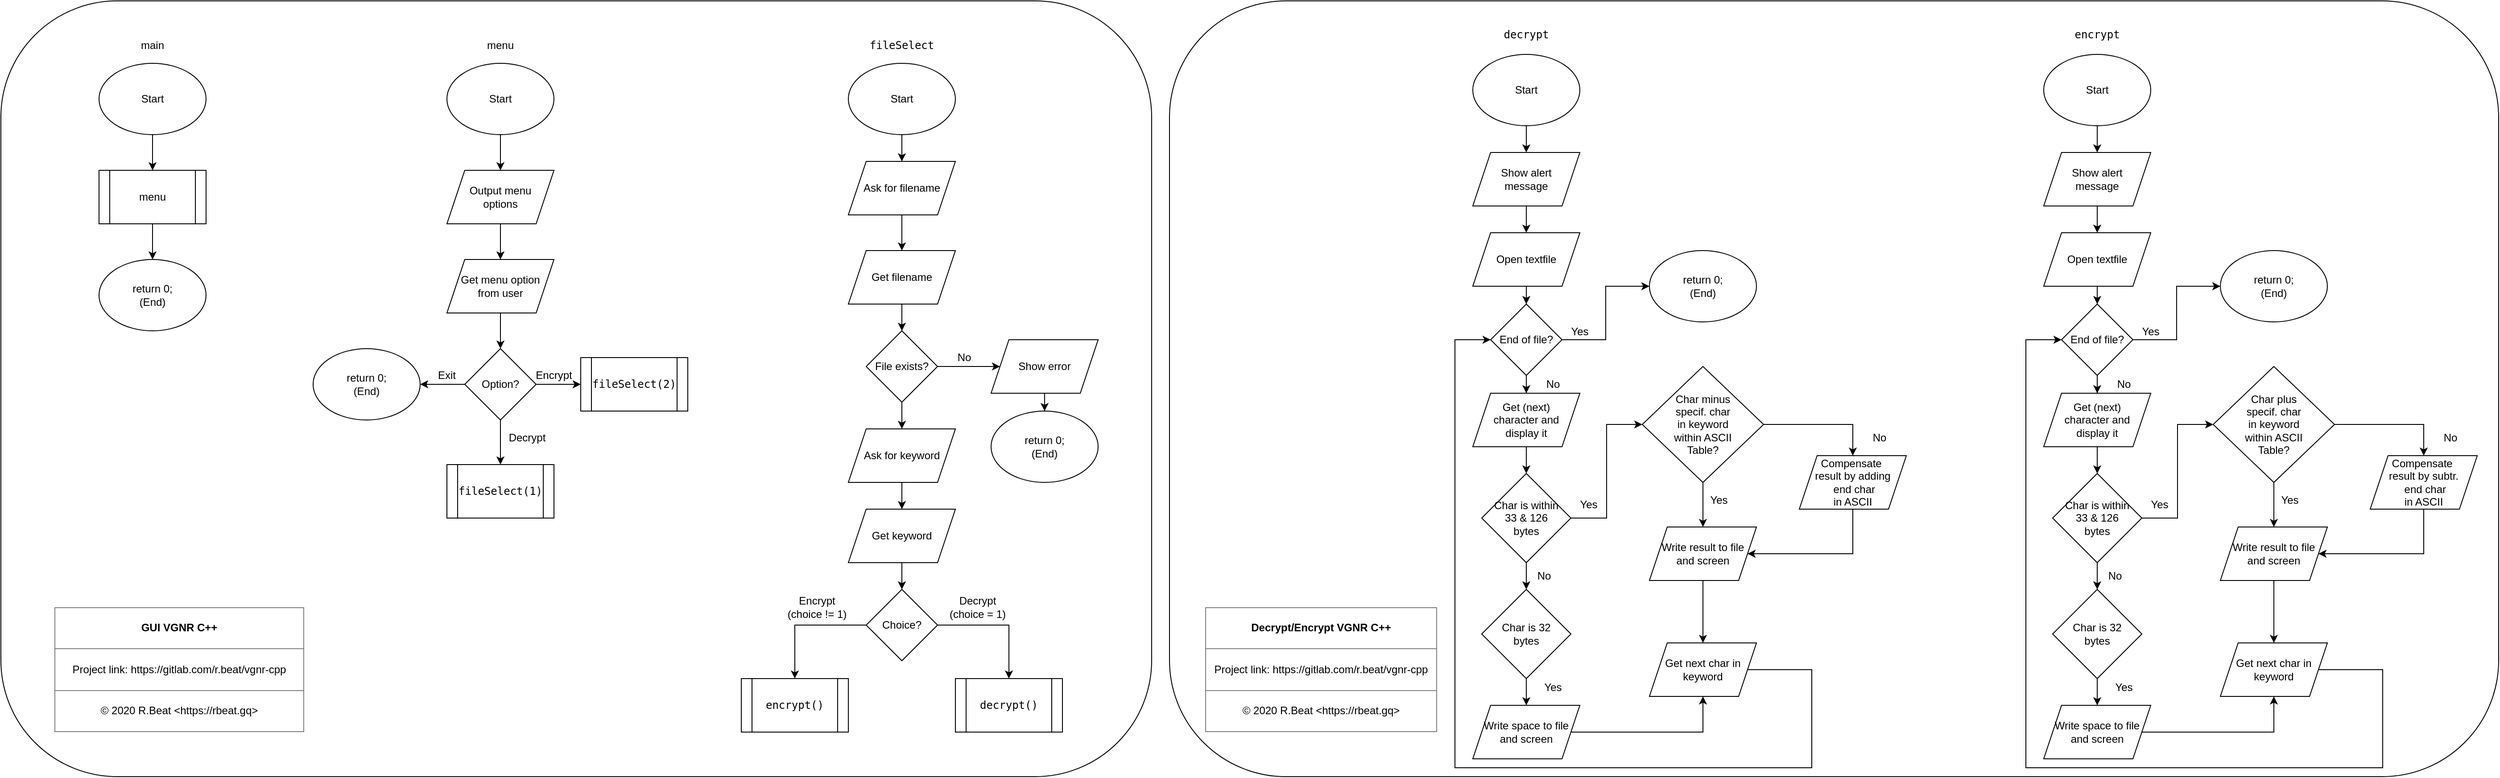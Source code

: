 <mxfile version="13.8.8" type="gitlab">
  <diagram id="C5RBs43oDa-KdzZeNtuy" name="Page-1">
    <mxGraphModel dx="2521" dy="956" grid="1" gridSize="10" guides="1" tooltips="1" connect="1" arrows="1" fold="1" page="1" pageScale="1" pageWidth="827" pageHeight="1169" math="0" shadow="0">
      <root>
        <mxCell id="WIyWlLk6GJQsqaUBKTNV-0" />
        <mxCell id="WIyWlLk6GJQsqaUBKTNV-1" parent="WIyWlLk6GJQsqaUBKTNV-0" />
        <mxCell id="h3iLRauTDkZyDgVHB7fp-0" value="" style="rounded=1;whiteSpace=wrap;html=1;" vertex="1" parent="WIyWlLk6GJQsqaUBKTNV-1">
          <mxGeometry x="-220" y="20" width="1290" height="870" as="geometry" />
        </mxCell>
        <mxCell id="h3iLRauTDkZyDgVHB7fp-4" value="" style="edgeStyle=orthogonalEdgeStyle;rounded=0;orthogonalLoop=1;jettySize=auto;html=1;" edge="1" parent="WIyWlLk6GJQsqaUBKTNV-1" source="h3iLRauTDkZyDgVHB7fp-1" target="h3iLRauTDkZyDgVHB7fp-2">
          <mxGeometry relative="1" as="geometry" />
        </mxCell>
        <mxCell id="h3iLRauTDkZyDgVHB7fp-1" value="Start" style="ellipse;whiteSpace=wrap;html=1;" vertex="1" parent="WIyWlLk6GJQsqaUBKTNV-1">
          <mxGeometry x="-110" y="90" width="120" height="80" as="geometry" />
        </mxCell>
        <mxCell id="h3iLRauTDkZyDgVHB7fp-5" value="" style="edgeStyle=orthogonalEdgeStyle;rounded=0;orthogonalLoop=1;jettySize=auto;html=1;" edge="1" parent="WIyWlLk6GJQsqaUBKTNV-1" source="h3iLRauTDkZyDgVHB7fp-2" target="h3iLRauTDkZyDgVHB7fp-3">
          <mxGeometry relative="1" as="geometry" />
        </mxCell>
        <mxCell id="h3iLRauTDkZyDgVHB7fp-2" value="menu" style="shape=process;whiteSpace=wrap;html=1;backgroundOutline=1;" vertex="1" parent="WIyWlLk6GJQsqaUBKTNV-1">
          <mxGeometry x="-110" y="210" width="120" height="60" as="geometry" />
        </mxCell>
        <mxCell id="h3iLRauTDkZyDgVHB7fp-3" value="return 0;&lt;br&gt;(End)" style="ellipse;whiteSpace=wrap;html=1;" vertex="1" parent="WIyWlLk6GJQsqaUBKTNV-1">
          <mxGeometry x="-110" y="310" width="120" height="80" as="geometry" />
        </mxCell>
        <mxCell id="h3iLRauTDkZyDgVHB7fp-6" value="main" style="text;html=1;strokeColor=none;fillColor=none;align=center;verticalAlign=middle;whiteSpace=wrap;rounded=0;" vertex="1" parent="WIyWlLk6GJQsqaUBKTNV-1">
          <mxGeometry x="-70" y="60" width="40" height="20" as="geometry" />
        </mxCell>
        <mxCell id="h3iLRauTDkZyDgVHB7fp-7" value="menu" style="text;html=1;strokeColor=none;fillColor=none;align=center;verticalAlign=middle;whiteSpace=wrap;rounded=0;" vertex="1" parent="WIyWlLk6GJQsqaUBKTNV-1">
          <mxGeometry x="320" y="60" width="40" height="20" as="geometry" />
        </mxCell>
        <mxCell id="h3iLRauTDkZyDgVHB7fp-10" value="" style="edgeStyle=orthogonalEdgeStyle;rounded=0;orthogonalLoop=1;jettySize=auto;html=1;" edge="1" parent="WIyWlLk6GJQsqaUBKTNV-1" source="h3iLRauTDkZyDgVHB7fp-8" target="h3iLRauTDkZyDgVHB7fp-9">
          <mxGeometry relative="1" as="geometry" />
        </mxCell>
        <mxCell id="h3iLRauTDkZyDgVHB7fp-8" value="Start" style="ellipse;whiteSpace=wrap;html=1;" vertex="1" parent="WIyWlLk6GJQsqaUBKTNV-1">
          <mxGeometry x="280" y="90" width="120" height="80" as="geometry" />
        </mxCell>
        <mxCell id="h3iLRauTDkZyDgVHB7fp-12" value="" style="edgeStyle=orthogonalEdgeStyle;rounded=0;orthogonalLoop=1;jettySize=auto;html=1;" edge="1" parent="WIyWlLk6GJQsqaUBKTNV-1" source="h3iLRauTDkZyDgVHB7fp-9" target="h3iLRauTDkZyDgVHB7fp-11">
          <mxGeometry relative="1" as="geometry" />
        </mxCell>
        <mxCell id="h3iLRauTDkZyDgVHB7fp-9" value="Output menu&lt;br&gt;options" style="shape=parallelogram;perimeter=parallelogramPerimeter;whiteSpace=wrap;html=1;fixedSize=1;" vertex="1" parent="WIyWlLk6GJQsqaUBKTNV-1">
          <mxGeometry x="280" y="210" width="120" height="60" as="geometry" />
        </mxCell>
        <mxCell id="h3iLRauTDkZyDgVHB7fp-14" value="" style="edgeStyle=orthogonalEdgeStyle;rounded=0;orthogonalLoop=1;jettySize=auto;html=1;" edge="1" parent="WIyWlLk6GJQsqaUBKTNV-1" source="h3iLRauTDkZyDgVHB7fp-11" target="h3iLRauTDkZyDgVHB7fp-13">
          <mxGeometry relative="1" as="geometry" />
        </mxCell>
        <mxCell id="h3iLRauTDkZyDgVHB7fp-11" value="Get menu option&lt;br&gt;from user" style="shape=parallelogram;perimeter=parallelogramPerimeter;whiteSpace=wrap;html=1;fixedSize=1;" vertex="1" parent="WIyWlLk6GJQsqaUBKTNV-1">
          <mxGeometry x="280" y="310" width="120" height="60" as="geometry" />
        </mxCell>
        <mxCell id="h3iLRauTDkZyDgVHB7fp-16" value="" style="edgeStyle=orthogonalEdgeStyle;rounded=0;orthogonalLoop=1;jettySize=auto;html=1;" edge="1" parent="WIyWlLk6GJQsqaUBKTNV-1" source="h3iLRauTDkZyDgVHB7fp-13" target="h3iLRauTDkZyDgVHB7fp-15">
          <mxGeometry relative="1" as="geometry" />
        </mxCell>
        <mxCell id="h3iLRauTDkZyDgVHB7fp-19" value="" style="edgeStyle=orthogonalEdgeStyle;rounded=0;orthogonalLoop=1;jettySize=auto;html=1;" edge="1" parent="WIyWlLk6GJQsqaUBKTNV-1" source="h3iLRauTDkZyDgVHB7fp-13" target="h3iLRauTDkZyDgVHB7fp-18">
          <mxGeometry relative="1" as="geometry" />
        </mxCell>
        <mxCell id="h3iLRauTDkZyDgVHB7fp-23" value="" style="edgeStyle=orthogonalEdgeStyle;rounded=0;orthogonalLoop=1;jettySize=auto;html=1;" edge="1" parent="WIyWlLk6GJQsqaUBKTNV-1" source="h3iLRauTDkZyDgVHB7fp-13" target="h3iLRauTDkZyDgVHB7fp-22">
          <mxGeometry relative="1" as="geometry" />
        </mxCell>
        <mxCell id="h3iLRauTDkZyDgVHB7fp-13" value="Option?" style="rhombus;whiteSpace=wrap;html=1;" vertex="1" parent="WIyWlLk6GJQsqaUBKTNV-1">
          <mxGeometry x="300" y="410" width="80" height="80" as="geometry" />
        </mxCell>
        <mxCell id="h3iLRauTDkZyDgVHB7fp-15" value="return 0;&lt;br&gt;(End)" style="ellipse;whiteSpace=wrap;html=1;" vertex="1" parent="WIyWlLk6GJQsqaUBKTNV-1">
          <mxGeometry x="130" y="410" width="120" height="80" as="geometry" />
        </mxCell>
        <mxCell id="h3iLRauTDkZyDgVHB7fp-17" value="Exit" style="text;html=1;strokeColor=none;fillColor=none;align=center;verticalAlign=middle;whiteSpace=wrap;rounded=0;" vertex="1" parent="WIyWlLk6GJQsqaUBKTNV-1">
          <mxGeometry x="260" y="430" width="40" height="20" as="geometry" />
        </mxCell>
        <mxCell id="h3iLRauTDkZyDgVHB7fp-18" value="&lt;code&gt;fileSelect(1)&lt;/code&gt;" style="shape=process;whiteSpace=wrap;html=1;backgroundOutline=1;" vertex="1" parent="WIyWlLk6GJQsqaUBKTNV-1">
          <mxGeometry x="280" y="540" width="120" height="60" as="geometry" />
        </mxCell>
        <mxCell id="h3iLRauTDkZyDgVHB7fp-21" value="Decrypt" style="text;html=1;strokeColor=none;fillColor=none;align=center;verticalAlign=middle;whiteSpace=wrap;rounded=0;" vertex="1" parent="WIyWlLk6GJQsqaUBKTNV-1">
          <mxGeometry x="350" y="500" width="40" height="20" as="geometry" />
        </mxCell>
        <mxCell id="h3iLRauTDkZyDgVHB7fp-22" value="&lt;code&gt;fileSelect(2)&lt;/code&gt;" style="shape=process;whiteSpace=wrap;html=1;backgroundOutline=1;" vertex="1" parent="WIyWlLk6GJQsqaUBKTNV-1">
          <mxGeometry x="430" y="420" width="120" height="60" as="geometry" />
        </mxCell>
        <mxCell id="h3iLRauTDkZyDgVHB7fp-24" value="Encrypt" style="text;html=1;strokeColor=none;fillColor=none;align=center;verticalAlign=middle;whiteSpace=wrap;rounded=0;" vertex="1" parent="WIyWlLk6GJQsqaUBKTNV-1">
          <mxGeometry x="380" y="430" width="40" height="20" as="geometry" />
        </mxCell>
        <mxCell id="h3iLRauTDkZyDgVHB7fp-28" value="" style="edgeStyle=orthogonalEdgeStyle;rounded=0;orthogonalLoop=1;jettySize=auto;html=1;" edge="1" parent="WIyWlLk6GJQsqaUBKTNV-1" source="h3iLRauTDkZyDgVHB7fp-25" target="h3iLRauTDkZyDgVHB7fp-27">
          <mxGeometry relative="1" as="geometry" />
        </mxCell>
        <mxCell id="h3iLRauTDkZyDgVHB7fp-25" value="Start" style="ellipse;whiteSpace=wrap;html=1;" vertex="1" parent="WIyWlLk6GJQsqaUBKTNV-1">
          <mxGeometry x="730" y="90" width="120" height="80" as="geometry" />
        </mxCell>
        <mxCell id="h3iLRauTDkZyDgVHB7fp-26" value="&lt;code&gt;fileSelect&lt;/code&gt;" style="text;html=1;strokeColor=none;fillColor=none;align=center;verticalAlign=middle;whiteSpace=wrap;rounded=0;" vertex="1" parent="WIyWlLk6GJQsqaUBKTNV-1">
          <mxGeometry x="770" y="60" width="40" height="20" as="geometry" />
        </mxCell>
        <mxCell id="h3iLRauTDkZyDgVHB7fp-30" value="" style="edgeStyle=orthogonalEdgeStyle;rounded=0;orthogonalLoop=1;jettySize=auto;html=1;" edge="1" parent="WIyWlLk6GJQsqaUBKTNV-1" source="h3iLRauTDkZyDgVHB7fp-27" target="h3iLRauTDkZyDgVHB7fp-29">
          <mxGeometry relative="1" as="geometry" />
        </mxCell>
        <mxCell id="h3iLRauTDkZyDgVHB7fp-27" value="Ask for filename" style="shape=parallelogram;perimeter=parallelogramPerimeter;whiteSpace=wrap;html=1;fixedSize=1;" vertex="1" parent="WIyWlLk6GJQsqaUBKTNV-1">
          <mxGeometry x="730" y="200" width="120" height="60" as="geometry" />
        </mxCell>
        <mxCell id="h3iLRauTDkZyDgVHB7fp-32" value="" style="edgeStyle=orthogonalEdgeStyle;rounded=0;orthogonalLoop=1;jettySize=auto;html=1;" edge="1" parent="WIyWlLk6GJQsqaUBKTNV-1" source="h3iLRauTDkZyDgVHB7fp-29" target="h3iLRauTDkZyDgVHB7fp-31">
          <mxGeometry relative="1" as="geometry" />
        </mxCell>
        <mxCell id="h3iLRauTDkZyDgVHB7fp-29" value="Get filename" style="shape=parallelogram;perimeter=parallelogramPerimeter;whiteSpace=wrap;html=1;fixedSize=1;" vertex="1" parent="WIyWlLk6GJQsqaUBKTNV-1">
          <mxGeometry x="730" y="300" width="120" height="60" as="geometry" />
        </mxCell>
        <mxCell id="h3iLRauTDkZyDgVHB7fp-34" value="" style="edgeStyle=orthogonalEdgeStyle;rounded=0;orthogonalLoop=1;jettySize=auto;html=1;" edge="1" parent="WIyWlLk6GJQsqaUBKTNV-1" source="h3iLRauTDkZyDgVHB7fp-31" target="h3iLRauTDkZyDgVHB7fp-33">
          <mxGeometry relative="1" as="geometry" />
        </mxCell>
        <mxCell id="h3iLRauTDkZyDgVHB7fp-39" value="" style="edgeStyle=orthogonalEdgeStyle;rounded=0;orthogonalLoop=1;jettySize=auto;html=1;" edge="1" parent="WIyWlLk6GJQsqaUBKTNV-1" source="h3iLRauTDkZyDgVHB7fp-31" target="h3iLRauTDkZyDgVHB7fp-38">
          <mxGeometry relative="1" as="geometry" />
        </mxCell>
        <mxCell id="h3iLRauTDkZyDgVHB7fp-31" value="File exists?" style="rhombus;whiteSpace=wrap;html=1;" vertex="1" parent="WIyWlLk6GJQsqaUBKTNV-1">
          <mxGeometry x="750" y="390" width="80" height="80" as="geometry" />
        </mxCell>
        <mxCell id="h3iLRauTDkZyDgVHB7fp-36" value="" style="edgeStyle=orthogonalEdgeStyle;rounded=0;orthogonalLoop=1;jettySize=auto;html=1;" edge="1" parent="WIyWlLk6GJQsqaUBKTNV-1" source="h3iLRauTDkZyDgVHB7fp-33" target="h3iLRauTDkZyDgVHB7fp-35">
          <mxGeometry relative="1" as="geometry" />
        </mxCell>
        <mxCell id="h3iLRauTDkZyDgVHB7fp-33" value="Show error" style="shape=parallelogram;perimeter=parallelogramPerimeter;whiteSpace=wrap;html=1;fixedSize=1;" vertex="1" parent="WIyWlLk6GJQsqaUBKTNV-1">
          <mxGeometry x="890" y="400" width="120" height="60" as="geometry" />
        </mxCell>
        <mxCell id="h3iLRauTDkZyDgVHB7fp-35" value="return 0;&lt;br&gt;(End)" style="ellipse;whiteSpace=wrap;html=1;" vertex="1" parent="WIyWlLk6GJQsqaUBKTNV-1">
          <mxGeometry x="890" y="480" width="120" height="80" as="geometry" />
        </mxCell>
        <mxCell id="h3iLRauTDkZyDgVHB7fp-37" value="No" style="text;html=1;strokeColor=none;fillColor=none;align=center;verticalAlign=middle;whiteSpace=wrap;rounded=0;" vertex="1" parent="WIyWlLk6GJQsqaUBKTNV-1">
          <mxGeometry x="840" y="410" width="40" height="20" as="geometry" />
        </mxCell>
        <mxCell id="h3iLRauTDkZyDgVHB7fp-41" value="" style="edgeStyle=orthogonalEdgeStyle;rounded=0;orthogonalLoop=1;jettySize=auto;html=1;" edge="1" parent="WIyWlLk6GJQsqaUBKTNV-1" source="h3iLRauTDkZyDgVHB7fp-38" target="h3iLRauTDkZyDgVHB7fp-40">
          <mxGeometry relative="1" as="geometry" />
        </mxCell>
        <mxCell id="h3iLRauTDkZyDgVHB7fp-38" value="Ask for keyword" style="shape=parallelogram;perimeter=parallelogramPerimeter;whiteSpace=wrap;html=1;fixedSize=1;" vertex="1" parent="WIyWlLk6GJQsqaUBKTNV-1">
          <mxGeometry x="730" y="500" width="120" height="60" as="geometry" />
        </mxCell>
        <mxCell id="h3iLRauTDkZyDgVHB7fp-43" value="" style="edgeStyle=orthogonalEdgeStyle;rounded=0;orthogonalLoop=1;jettySize=auto;html=1;" edge="1" parent="WIyWlLk6GJQsqaUBKTNV-1" source="h3iLRauTDkZyDgVHB7fp-40" target="h3iLRauTDkZyDgVHB7fp-42">
          <mxGeometry relative="1" as="geometry" />
        </mxCell>
        <mxCell id="h3iLRauTDkZyDgVHB7fp-40" value="Get keyword" style="shape=parallelogram;perimeter=parallelogramPerimeter;whiteSpace=wrap;html=1;fixedSize=1;" vertex="1" parent="WIyWlLk6GJQsqaUBKTNV-1">
          <mxGeometry x="730" y="590" width="120" height="60" as="geometry" />
        </mxCell>
        <mxCell id="h3iLRauTDkZyDgVHB7fp-49" style="edgeStyle=orthogonalEdgeStyle;rounded=0;orthogonalLoop=1;jettySize=auto;html=1;exitX=1;exitY=0.5;exitDx=0;exitDy=0;entryX=0.5;entryY=0;entryDx=0;entryDy=0;" edge="1" parent="WIyWlLk6GJQsqaUBKTNV-1" source="h3iLRauTDkZyDgVHB7fp-42" target="h3iLRauTDkZyDgVHB7fp-45">
          <mxGeometry relative="1" as="geometry" />
        </mxCell>
        <mxCell id="h3iLRauTDkZyDgVHB7fp-50" style="edgeStyle=orthogonalEdgeStyle;rounded=0;orthogonalLoop=1;jettySize=auto;html=1;exitX=0;exitY=0.5;exitDx=0;exitDy=0;" edge="1" parent="WIyWlLk6GJQsqaUBKTNV-1" source="h3iLRauTDkZyDgVHB7fp-42" target="h3iLRauTDkZyDgVHB7fp-46">
          <mxGeometry relative="1" as="geometry" />
        </mxCell>
        <mxCell id="h3iLRauTDkZyDgVHB7fp-42" value="Choice?" style="rhombus;whiteSpace=wrap;html=1;" vertex="1" parent="WIyWlLk6GJQsqaUBKTNV-1">
          <mxGeometry x="750" y="680" width="80" height="80" as="geometry" />
        </mxCell>
        <mxCell id="h3iLRauTDkZyDgVHB7fp-44" value="Encrypt (choice != 1)" style="text;html=1;strokeColor=none;fillColor=none;align=center;verticalAlign=middle;whiteSpace=wrap;rounded=0;" vertex="1" parent="WIyWlLk6GJQsqaUBKTNV-1">
          <mxGeometry x="660" y="690" width="70" height="20" as="geometry" />
        </mxCell>
        <mxCell id="h3iLRauTDkZyDgVHB7fp-45" value="&lt;code&gt;decrypt()&lt;/code&gt;" style="shape=process;whiteSpace=wrap;html=1;backgroundOutline=1;" vertex="1" parent="WIyWlLk6GJQsqaUBKTNV-1">
          <mxGeometry x="850" y="780" width="120" height="60" as="geometry" />
        </mxCell>
        <mxCell id="h3iLRauTDkZyDgVHB7fp-46" value="&lt;code&gt;encrypt()&lt;/code&gt;" style="shape=process;whiteSpace=wrap;html=1;backgroundOutline=1;" vertex="1" parent="WIyWlLk6GJQsqaUBKTNV-1">
          <mxGeometry x="610" y="780" width="120" height="60" as="geometry" />
        </mxCell>
        <mxCell id="h3iLRauTDkZyDgVHB7fp-51" value="Decrypt (choice = 1)" style="text;html=1;strokeColor=none;fillColor=none;align=center;verticalAlign=middle;whiteSpace=wrap;rounded=0;" vertex="1" parent="WIyWlLk6GJQsqaUBKTNV-1">
          <mxGeometry x="840" y="690" width="70" height="20" as="geometry" />
        </mxCell>
        <mxCell id="h3iLRauTDkZyDgVHB7fp-53" value="" style="rounded=1;whiteSpace=wrap;html=1;" vertex="1" parent="WIyWlLk6GJQsqaUBKTNV-1">
          <mxGeometry x="1090" y="20" width="1490" height="870" as="geometry" />
        </mxCell>
        <mxCell id="h3iLRauTDkZyDgVHB7fp-54" value="&lt;table border=&quot;1&quot; width=&quot;100%&quot; cellpadding=&quot;4&quot; style=&quot;width: 100% ; height: 100% ; border-collapse: collapse&quot;&gt;&lt;tbody&gt;&lt;tr&gt;&lt;th align=&quot;center&quot;&gt;&lt;b&gt;GUI VGNR C++&lt;/b&gt;&lt;/th&gt;&lt;/tr&gt;&lt;tr&gt;&lt;td align=&quot;center&quot;&gt;Project link:&amp;nbsp;https://gitlab.com/r.beat/vgnr-cpp&lt;/td&gt;&lt;/tr&gt;&lt;tr&gt;&lt;td align=&quot;center&quot;&gt;© 2020 R.Beat &amp;lt;https://rbeat.gq&amp;gt;&lt;/td&gt;&lt;/tr&gt;&lt;/tbody&gt;&lt;/table&gt;" style="text;html=1;strokeColor=none;fillColor=none;overflow=fill;" vertex="1" parent="WIyWlLk6GJQsqaUBKTNV-1">
          <mxGeometry x="-160" y="700" width="280" height="140" as="geometry" />
        </mxCell>
        <mxCell id="h3iLRauTDkZyDgVHB7fp-55" value="&lt;table border=&quot;1&quot; width=&quot;100%&quot; cellpadding=&quot;4&quot; style=&quot;width: 100% ; height: 100% ; border-collapse: collapse&quot;&gt;&lt;tbody&gt;&lt;tr&gt;&lt;th align=&quot;center&quot;&gt;&lt;b&gt;Decrypt/Encrypt VGNR C++&lt;/b&gt;&lt;/th&gt;&lt;/tr&gt;&lt;tr&gt;&lt;td align=&quot;center&quot;&gt;Project link:&amp;nbsp;https://gitlab.com/r.beat/vgnr-cpp&lt;/td&gt;&lt;/tr&gt;&lt;tr&gt;&lt;td align=&quot;center&quot;&gt;© 2020 R.Beat &amp;lt;https://rbeat.gq&amp;gt;&lt;/td&gt;&lt;/tr&gt;&lt;/tbody&gt;&lt;/table&gt;" style="text;html=1;strokeColor=none;fillColor=none;overflow=fill;" vertex="1" parent="WIyWlLk6GJQsqaUBKTNV-1">
          <mxGeometry x="1130" y="700" width="260" height="140" as="geometry" />
        </mxCell>
        <mxCell id="h3iLRauTDkZyDgVHB7fp-59" value="" style="edgeStyle=orthogonalEdgeStyle;rounded=0;orthogonalLoop=1;jettySize=auto;html=1;" edge="1" parent="WIyWlLk6GJQsqaUBKTNV-1" source="h3iLRauTDkZyDgVHB7fp-56" target="h3iLRauTDkZyDgVHB7fp-58">
          <mxGeometry relative="1" as="geometry" />
        </mxCell>
        <mxCell id="h3iLRauTDkZyDgVHB7fp-56" value="Start" style="ellipse;whiteSpace=wrap;html=1;" vertex="1" parent="WIyWlLk6GJQsqaUBKTNV-1">
          <mxGeometry x="1430" y="80" width="120" height="80" as="geometry" />
        </mxCell>
        <mxCell id="h3iLRauTDkZyDgVHB7fp-57" value="&lt;code&gt;decrypt&lt;/code&gt;" style="text;html=1;strokeColor=none;fillColor=none;align=center;verticalAlign=middle;whiteSpace=wrap;rounded=0;" vertex="1" parent="WIyWlLk6GJQsqaUBKTNV-1">
          <mxGeometry x="1470" y="48" width="40" height="20" as="geometry" />
        </mxCell>
        <mxCell id="h3iLRauTDkZyDgVHB7fp-61" value="" style="edgeStyle=orthogonalEdgeStyle;rounded=0;orthogonalLoop=1;jettySize=auto;html=1;" edge="1" parent="WIyWlLk6GJQsqaUBKTNV-1" source="h3iLRauTDkZyDgVHB7fp-58" target="h3iLRauTDkZyDgVHB7fp-60">
          <mxGeometry relative="1" as="geometry" />
        </mxCell>
        <mxCell id="h3iLRauTDkZyDgVHB7fp-58" value="Show alert &lt;br&gt;message" style="shape=parallelogram;perimeter=parallelogramPerimeter;whiteSpace=wrap;html=1;fixedSize=1;" vertex="1" parent="WIyWlLk6GJQsqaUBKTNV-1">
          <mxGeometry x="1430" y="190" width="120" height="60" as="geometry" />
        </mxCell>
        <mxCell id="h3iLRauTDkZyDgVHB7fp-91" style="edgeStyle=orthogonalEdgeStyle;rounded=0;orthogonalLoop=1;jettySize=auto;html=1;exitX=0.5;exitY=1;exitDx=0;exitDy=0;" edge="1" parent="WIyWlLk6GJQsqaUBKTNV-1" source="h3iLRauTDkZyDgVHB7fp-60" target="h3iLRauTDkZyDgVHB7fp-90">
          <mxGeometry relative="1" as="geometry" />
        </mxCell>
        <mxCell id="h3iLRauTDkZyDgVHB7fp-60" value="Open textfile" style="shape=parallelogram;perimeter=parallelogramPerimeter;whiteSpace=wrap;html=1;fixedSize=1;" vertex="1" parent="WIyWlLk6GJQsqaUBKTNV-1">
          <mxGeometry x="1430" y="280" width="120" height="60" as="geometry" />
        </mxCell>
        <mxCell id="h3iLRauTDkZyDgVHB7fp-66" value="" style="edgeStyle=orthogonalEdgeStyle;rounded=0;orthogonalLoop=1;jettySize=auto;html=1;" edge="1" parent="WIyWlLk6GJQsqaUBKTNV-1" source="h3iLRauTDkZyDgVHB7fp-62" target="h3iLRauTDkZyDgVHB7fp-65">
          <mxGeometry relative="1" as="geometry" />
        </mxCell>
        <mxCell id="h3iLRauTDkZyDgVHB7fp-62" value="Get (next)&lt;br&gt;character and&lt;br&gt;display it" style="shape=parallelogram;perimeter=parallelogramPerimeter;whiteSpace=wrap;html=1;fixedSize=1;" vertex="1" parent="WIyWlLk6GJQsqaUBKTNV-1">
          <mxGeometry x="1430" y="460" width="120" height="60" as="geometry" />
        </mxCell>
        <mxCell id="h3iLRauTDkZyDgVHB7fp-68" value="" style="edgeStyle=orthogonalEdgeStyle;rounded=0;orthogonalLoop=1;jettySize=auto;html=1;" edge="1" parent="WIyWlLk6GJQsqaUBKTNV-1" source="h3iLRauTDkZyDgVHB7fp-65" target="h3iLRauTDkZyDgVHB7fp-67">
          <mxGeometry relative="1" as="geometry" />
        </mxCell>
        <mxCell id="h3iLRauTDkZyDgVHB7fp-71" style="edgeStyle=orthogonalEdgeStyle;rounded=0;orthogonalLoop=1;jettySize=auto;html=1;exitX=1;exitY=0.5;exitDx=0;exitDy=0;entryX=0;entryY=0.5;entryDx=0;entryDy=0;" edge="1" parent="WIyWlLk6GJQsqaUBKTNV-1" source="h3iLRauTDkZyDgVHB7fp-65" target="h3iLRauTDkZyDgVHB7fp-70">
          <mxGeometry relative="1" as="geometry" />
        </mxCell>
        <mxCell id="h3iLRauTDkZyDgVHB7fp-65" value="Char is within&lt;br&gt;33 &amp;amp; 126&lt;br&gt;bytes" style="rhombus;whiteSpace=wrap;html=1;" vertex="1" parent="WIyWlLk6GJQsqaUBKTNV-1">
          <mxGeometry x="1440" y="550" width="100" height="100" as="geometry" />
        </mxCell>
        <mxCell id="h3iLRauTDkZyDgVHB7fp-83" value="" style="edgeStyle=orthogonalEdgeStyle;rounded=0;orthogonalLoop=1;jettySize=auto;html=1;" edge="1" parent="WIyWlLk6GJQsqaUBKTNV-1" source="h3iLRauTDkZyDgVHB7fp-67" target="h3iLRauTDkZyDgVHB7fp-82">
          <mxGeometry relative="1" as="geometry" />
        </mxCell>
        <mxCell id="h3iLRauTDkZyDgVHB7fp-67" value="Char is 32&lt;br&gt;bytes" style="rhombus;whiteSpace=wrap;html=1;" vertex="1" parent="WIyWlLk6GJQsqaUBKTNV-1">
          <mxGeometry x="1440" y="680" width="100" height="100" as="geometry" />
        </mxCell>
        <mxCell id="h3iLRauTDkZyDgVHB7fp-69" value="No" style="text;html=1;strokeColor=none;fillColor=none;align=center;verticalAlign=middle;whiteSpace=wrap;rounded=0;" vertex="1" parent="WIyWlLk6GJQsqaUBKTNV-1">
          <mxGeometry x="1490" y="655" width="40" height="20" as="geometry" />
        </mxCell>
        <mxCell id="h3iLRauTDkZyDgVHB7fp-73" value="" style="edgeStyle=orthogonalEdgeStyle;rounded=0;orthogonalLoop=1;jettySize=auto;html=1;" edge="1" parent="WIyWlLk6GJQsqaUBKTNV-1" source="h3iLRauTDkZyDgVHB7fp-70" target="h3iLRauTDkZyDgVHB7fp-72">
          <mxGeometry relative="1" as="geometry" />
        </mxCell>
        <mxCell id="h3iLRauTDkZyDgVHB7fp-87" style="edgeStyle=orthogonalEdgeStyle;rounded=0;orthogonalLoop=1;jettySize=auto;html=1;exitX=1;exitY=0.5;exitDx=0;exitDy=0;entryX=0.5;entryY=0;entryDx=0;entryDy=0;" edge="1" parent="WIyWlLk6GJQsqaUBKTNV-1" source="h3iLRauTDkZyDgVHB7fp-70" target="h3iLRauTDkZyDgVHB7fp-86">
          <mxGeometry relative="1" as="geometry" />
        </mxCell>
        <mxCell id="h3iLRauTDkZyDgVHB7fp-70" value="Char minus&lt;br&gt;specif. char&lt;br&gt;in keyword&lt;br&gt;within ASCII&lt;br&gt;Table?" style="rhombus;whiteSpace=wrap;html=1;" vertex="1" parent="WIyWlLk6GJQsqaUBKTNV-1">
          <mxGeometry x="1620" y="430" width="136" height="130" as="geometry" />
        </mxCell>
        <mxCell id="h3iLRauTDkZyDgVHB7fp-80" style="edgeStyle=orthogonalEdgeStyle;rounded=0;orthogonalLoop=1;jettySize=auto;html=1;exitX=0.5;exitY=1;exitDx=0;exitDy=0;entryX=0.5;entryY=0;entryDx=0;entryDy=0;" edge="1" parent="WIyWlLk6GJQsqaUBKTNV-1" source="h3iLRauTDkZyDgVHB7fp-72" target="h3iLRauTDkZyDgVHB7fp-77">
          <mxGeometry relative="1" as="geometry" />
        </mxCell>
        <mxCell id="h3iLRauTDkZyDgVHB7fp-72" value="Write result to file&lt;br&gt;and screen" style="shape=parallelogram;perimeter=parallelogramPerimeter;whiteSpace=wrap;html=1;fixedSize=1;" vertex="1" parent="WIyWlLk6GJQsqaUBKTNV-1">
          <mxGeometry x="1628" y="610" width="120" height="60" as="geometry" />
        </mxCell>
        <mxCell id="h3iLRauTDkZyDgVHB7fp-74" value="Yes" style="text;html=1;strokeColor=none;fillColor=none;align=center;verticalAlign=middle;whiteSpace=wrap;rounded=0;" vertex="1" parent="WIyWlLk6GJQsqaUBKTNV-1">
          <mxGeometry x="1686" y="570" width="40" height="20" as="geometry" />
        </mxCell>
        <mxCell id="h3iLRauTDkZyDgVHB7fp-76" value="Yes" style="text;html=1;strokeColor=none;fillColor=none;align=center;verticalAlign=middle;whiteSpace=wrap;rounded=0;" vertex="1" parent="WIyWlLk6GJQsqaUBKTNV-1">
          <mxGeometry x="1540" y="575" width="40" height="20" as="geometry" />
        </mxCell>
        <mxCell id="h3iLRauTDkZyDgVHB7fp-95" style="edgeStyle=orthogonalEdgeStyle;rounded=0;orthogonalLoop=1;jettySize=auto;html=1;exitX=1;exitY=0.5;exitDx=0;exitDy=0;entryX=0;entryY=0.5;entryDx=0;entryDy=0;" edge="1" parent="WIyWlLk6GJQsqaUBKTNV-1" source="h3iLRauTDkZyDgVHB7fp-77" target="h3iLRauTDkZyDgVHB7fp-90">
          <mxGeometry relative="1" as="geometry">
            <Array as="points">
              <mxPoint x="1810" y="770" />
              <mxPoint x="1810" y="880" />
              <mxPoint x="1410" y="880" />
              <mxPoint x="1410" y="400" />
            </Array>
          </mxGeometry>
        </mxCell>
        <mxCell id="h3iLRauTDkZyDgVHB7fp-77" value="Get next char in&lt;br&gt;keyword" style="shape=parallelogram;perimeter=parallelogramPerimeter;whiteSpace=wrap;html=1;fixedSize=1;" vertex="1" parent="WIyWlLk6GJQsqaUBKTNV-1">
          <mxGeometry x="1628" y="740" width="120" height="60" as="geometry" />
        </mxCell>
        <mxCell id="h3iLRauTDkZyDgVHB7fp-85" style="edgeStyle=orthogonalEdgeStyle;rounded=0;orthogonalLoop=1;jettySize=auto;html=1;exitX=1;exitY=0.5;exitDx=0;exitDy=0;entryX=0.5;entryY=1;entryDx=0;entryDy=0;" edge="1" parent="WIyWlLk6GJQsqaUBKTNV-1" source="h3iLRauTDkZyDgVHB7fp-82" target="h3iLRauTDkZyDgVHB7fp-77">
          <mxGeometry relative="1" as="geometry" />
        </mxCell>
        <mxCell id="h3iLRauTDkZyDgVHB7fp-82" value="Write space to file&lt;br&gt;and screen" style="shape=parallelogram;perimeter=parallelogramPerimeter;whiteSpace=wrap;html=1;fixedSize=1;" vertex="1" parent="WIyWlLk6GJQsqaUBKTNV-1">
          <mxGeometry x="1430" y="810" width="120" height="60" as="geometry" />
        </mxCell>
        <mxCell id="h3iLRauTDkZyDgVHB7fp-84" value="Yes" style="text;html=1;strokeColor=none;fillColor=none;align=center;verticalAlign=middle;whiteSpace=wrap;rounded=0;" vertex="1" parent="WIyWlLk6GJQsqaUBKTNV-1">
          <mxGeometry x="1500" y="780" width="40" height="20" as="geometry" />
        </mxCell>
        <mxCell id="h3iLRauTDkZyDgVHB7fp-88" style="edgeStyle=orthogonalEdgeStyle;rounded=0;orthogonalLoop=1;jettySize=auto;html=1;exitX=0.5;exitY=1;exitDx=0;exitDy=0;entryX=1;entryY=0.5;entryDx=0;entryDy=0;" edge="1" parent="WIyWlLk6GJQsqaUBKTNV-1" source="h3iLRauTDkZyDgVHB7fp-86" target="h3iLRauTDkZyDgVHB7fp-72">
          <mxGeometry relative="1" as="geometry">
            <Array as="points">
              <mxPoint x="1856" y="640" />
            </Array>
          </mxGeometry>
        </mxCell>
        <mxCell id="h3iLRauTDkZyDgVHB7fp-86" value="Compensate&amp;nbsp;&lt;br&gt;result by adding&lt;br&gt;&amp;nbsp;end char&lt;br&gt;in ASCII" style="shape=parallelogram;perimeter=parallelogramPerimeter;whiteSpace=wrap;html=1;fixedSize=1;" vertex="1" parent="WIyWlLk6GJQsqaUBKTNV-1">
          <mxGeometry x="1796" y="530" width="120" height="60" as="geometry" />
        </mxCell>
        <mxCell id="h3iLRauTDkZyDgVHB7fp-89" value="No" style="text;html=1;strokeColor=none;fillColor=none;align=center;verticalAlign=middle;whiteSpace=wrap;rounded=0;" vertex="1" parent="WIyWlLk6GJQsqaUBKTNV-1">
          <mxGeometry x="1866" y="500" width="40" height="20" as="geometry" />
        </mxCell>
        <mxCell id="h3iLRauTDkZyDgVHB7fp-92" style="edgeStyle=orthogonalEdgeStyle;rounded=0;orthogonalLoop=1;jettySize=auto;html=1;exitX=0.5;exitY=1;exitDx=0;exitDy=0;" edge="1" parent="WIyWlLk6GJQsqaUBKTNV-1" source="h3iLRauTDkZyDgVHB7fp-90" target="h3iLRauTDkZyDgVHB7fp-62">
          <mxGeometry relative="1" as="geometry" />
        </mxCell>
        <mxCell id="h3iLRauTDkZyDgVHB7fp-97" style="edgeStyle=orthogonalEdgeStyle;rounded=0;orthogonalLoop=1;jettySize=auto;html=1;exitX=1;exitY=0.5;exitDx=0;exitDy=0;entryX=0;entryY=0.5;entryDx=0;entryDy=0;" edge="1" parent="WIyWlLk6GJQsqaUBKTNV-1" source="h3iLRauTDkZyDgVHB7fp-90" target="h3iLRauTDkZyDgVHB7fp-96">
          <mxGeometry relative="1" as="geometry" />
        </mxCell>
        <mxCell id="h3iLRauTDkZyDgVHB7fp-90" value="End of file?" style="rhombus;whiteSpace=wrap;html=1;" vertex="1" parent="WIyWlLk6GJQsqaUBKTNV-1">
          <mxGeometry x="1450" y="360" width="80" height="80" as="geometry" />
        </mxCell>
        <mxCell id="h3iLRauTDkZyDgVHB7fp-93" value="No" style="text;html=1;strokeColor=none;fillColor=none;align=center;verticalAlign=middle;whiteSpace=wrap;rounded=0;" vertex="1" parent="WIyWlLk6GJQsqaUBKTNV-1">
          <mxGeometry x="1500" y="440" width="40" height="20" as="geometry" />
        </mxCell>
        <mxCell id="h3iLRauTDkZyDgVHB7fp-96" value="return 0;&lt;br&gt;(End)" style="ellipse;whiteSpace=wrap;html=1;" vertex="1" parent="WIyWlLk6GJQsqaUBKTNV-1">
          <mxGeometry x="1628" y="300" width="120" height="80" as="geometry" />
        </mxCell>
        <mxCell id="h3iLRauTDkZyDgVHB7fp-98" value="Yes" style="text;html=1;strokeColor=none;fillColor=none;align=center;verticalAlign=middle;whiteSpace=wrap;rounded=0;" vertex="1" parent="WIyWlLk6GJQsqaUBKTNV-1">
          <mxGeometry x="1530" y="381" width="40" height="20" as="geometry" />
        </mxCell>
        <mxCell id="h3iLRauTDkZyDgVHB7fp-100" value="" style="edgeStyle=orthogonalEdgeStyle;rounded=0;orthogonalLoop=1;jettySize=auto;html=1;" edge="1" parent="WIyWlLk6GJQsqaUBKTNV-1" source="h3iLRauTDkZyDgVHB7fp-101" target="h3iLRauTDkZyDgVHB7fp-104">
          <mxGeometry relative="1" as="geometry" />
        </mxCell>
        <mxCell id="h3iLRauTDkZyDgVHB7fp-101" value="Start" style="ellipse;whiteSpace=wrap;html=1;" vertex="1" parent="WIyWlLk6GJQsqaUBKTNV-1">
          <mxGeometry x="2070" y="80" width="120" height="80" as="geometry" />
        </mxCell>
        <mxCell id="h3iLRauTDkZyDgVHB7fp-102" value="&lt;font face=&quot;monospace&quot;&gt;encrypt&lt;/font&gt;" style="text;html=1;strokeColor=none;fillColor=none;align=center;verticalAlign=middle;whiteSpace=wrap;rounded=0;" vertex="1" parent="WIyWlLk6GJQsqaUBKTNV-1">
          <mxGeometry x="2110" y="48" width="40" height="20" as="geometry" />
        </mxCell>
        <mxCell id="h3iLRauTDkZyDgVHB7fp-103" value="" style="edgeStyle=orthogonalEdgeStyle;rounded=0;orthogonalLoop=1;jettySize=auto;html=1;" edge="1" parent="WIyWlLk6GJQsqaUBKTNV-1" source="h3iLRauTDkZyDgVHB7fp-104" target="h3iLRauTDkZyDgVHB7fp-106">
          <mxGeometry relative="1" as="geometry" />
        </mxCell>
        <mxCell id="h3iLRauTDkZyDgVHB7fp-104" value="Show alert &lt;br&gt;message" style="shape=parallelogram;perimeter=parallelogramPerimeter;whiteSpace=wrap;html=1;fixedSize=1;" vertex="1" parent="WIyWlLk6GJQsqaUBKTNV-1">
          <mxGeometry x="2070" y="190" width="120" height="60" as="geometry" />
        </mxCell>
        <mxCell id="h3iLRauTDkZyDgVHB7fp-105" style="edgeStyle=orthogonalEdgeStyle;rounded=0;orthogonalLoop=1;jettySize=auto;html=1;exitX=0.5;exitY=1;exitDx=0;exitDy=0;" edge="1" parent="WIyWlLk6GJQsqaUBKTNV-1" source="h3iLRauTDkZyDgVHB7fp-106" target="h3iLRauTDkZyDgVHB7fp-132">
          <mxGeometry relative="1" as="geometry" />
        </mxCell>
        <mxCell id="h3iLRauTDkZyDgVHB7fp-106" value="Open textfile" style="shape=parallelogram;perimeter=parallelogramPerimeter;whiteSpace=wrap;html=1;fixedSize=1;" vertex="1" parent="WIyWlLk6GJQsqaUBKTNV-1">
          <mxGeometry x="2070" y="280" width="120" height="60" as="geometry" />
        </mxCell>
        <mxCell id="h3iLRauTDkZyDgVHB7fp-107" value="" style="edgeStyle=orthogonalEdgeStyle;rounded=0;orthogonalLoop=1;jettySize=auto;html=1;" edge="1" parent="WIyWlLk6GJQsqaUBKTNV-1" source="h3iLRauTDkZyDgVHB7fp-108" target="h3iLRauTDkZyDgVHB7fp-111">
          <mxGeometry relative="1" as="geometry" />
        </mxCell>
        <mxCell id="h3iLRauTDkZyDgVHB7fp-108" value="Get (next)&lt;br&gt;character and&lt;br&gt;display it" style="shape=parallelogram;perimeter=parallelogramPerimeter;whiteSpace=wrap;html=1;fixedSize=1;" vertex="1" parent="WIyWlLk6GJQsqaUBKTNV-1">
          <mxGeometry x="2070" y="460" width="120" height="60" as="geometry" />
        </mxCell>
        <mxCell id="h3iLRauTDkZyDgVHB7fp-109" value="" style="edgeStyle=orthogonalEdgeStyle;rounded=0;orthogonalLoop=1;jettySize=auto;html=1;" edge="1" parent="WIyWlLk6GJQsqaUBKTNV-1" source="h3iLRauTDkZyDgVHB7fp-111" target="h3iLRauTDkZyDgVHB7fp-113">
          <mxGeometry relative="1" as="geometry" />
        </mxCell>
        <mxCell id="h3iLRauTDkZyDgVHB7fp-110" style="edgeStyle=orthogonalEdgeStyle;rounded=0;orthogonalLoop=1;jettySize=auto;html=1;exitX=1;exitY=0.5;exitDx=0;exitDy=0;entryX=0;entryY=0.5;entryDx=0;entryDy=0;" edge="1" parent="WIyWlLk6GJQsqaUBKTNV-1" source="h3iLRauTDkZyDgVHB7fp-111" target="h3iLRauTDkZyDgVHB7fp-117">
          <mxGeometry relative="1" as="geometry" />
        </mxCell>
        <mxCell id="h3iLRauTDkZyDgVHB7fp-111" value="Char is within&lt;br&gt;33 &amp;amp; 126&lt;br&gt;bytes" style="rhombus;whiteSpace=wrap;html=1;" vertex="1" parent="WIyWlLk6GJQsqaUBKTNV-1">
          <mxGeometry x="2080" y="550" width="100" height="100" as="geometry" />
        </mxCell>
        <mxCell id="h3iLRauTDkZyDgVHB7fp-112" value="" style="edgeStyle=orthogonalEdgeStyle;rounded=0;orthogonalLoop=1;jettySize=auto;html=1;" edge="1" parent="WIyWlLk6GJQsqaUBKTNV-1" source="h3iLRauTDkZyDgVHB7fp-113" target="h3iLRauTDkZyDgVHB7fp-125">
          <mxGeometry relative="1" as="geometry" />
        </mxCell>
        <mxCell id="h3iLRauTDkZyDgVHB7fp-113" value="Char is 32&lt;br&gt;bytes" style="rhombus;whiteSpace=wrap;html=1;" vertex="1" parent="WIyWlLk6GJQsqaUBKTNV-1">
          <mxGeometry x="2080" y="680" width="100" height="100" as="geometry" />
        </mxCell>
        <mxCell id="h3iLRauTDkZyDgVHB7fp-114" value="No" style="text;html=1;strokeColor=none;fillColor=none;align=center;verticalAlign=middle;whiteSpace=wrap;rounded=0;" vertex="1" parent="WIyWlLk6GJQsqaUBKTNV-1">
          <mxGeometry x="2130" y="655" width="40" height="20" as="geometry" />
        </mxCell>
        <mxCell id="h3iLRauTDkZyDgVHB7fp-115" value="" style="edgeStyle=orthogonalEdgeStyle;rounded=0;orthogonalLoop=1;jettySize=auto;html=1;" edge="1" parent="WIyWlLk6GJQsqaUBKTNV-1" source="h3iLRauTDkZyDgVHB7fp-117" target="h3iLRauTDkZyDgVHB7fp-119">
          <mxGeometry relative="1" as="geometry" />
        </mxCell>
        <mxCell id="h3iLRauTDkZyDgVHB7fp-116" style="edgeStyle=orthogonalEdgeStyle;rounded=0;orthogonalLoop=1;jettySize=auto;html=1;exitX=1;exitY=0.5;exitDx=0;exitDy=0;entryX=0.5;entryY=0;entryDx=0;entryDy=0;" edge="1" parent="WIyWlLk6GJQsqaUBKTNV-1" source="h3iLRauTDkZyDgVHB7fp-117" target="h3iLRauTDkZyDgVHB7fp-128">
          <mxGeometry relative="1" as="geometry" />
        </mxCell>
        <mxCell id="h3iLRauTDkZyDgVHB7fp-117" value="Char plus&lt;br&gt;specif. char&lt;br&gt;in keyword&lt;br&gt;within ASCII&lt;br&gt;Table?" style="rhombus;whiteSpace=wrap;html=1;" vertex="1" parent="WIyWlLk6GJQsqaUBKTNV-1">
          <mxGeometry x="2260" y="430" width="136" height="130" as="geometry" />
        </mxCell>
        <mxCell id="h3iLRauTDkZyDgVHB7fp-118" style="edgeStyle=orthogonalEdgeStyle;rounded=0;orthogonalLoop=1;jettySize=auto;html=1;exitX=0.5;exitY=1;exitDx=0;exitDy=0;entryX=0.5;entryY=0;entryDx=0;entryDy=0;" edge="1" parent="WIyWlLk6GJQsqaUBKTNV-1" source="h3iLRauTDkZyDgVHB7fp-119" target="h3iLRauTDkZyDgVHB7fp-123">
          <mxGeometry relative="1" as="geometry" />
        </mxCell>
        <mxCell id="h3iLRauTDkZyDgVHB7fp-119" value="Write result to file&lt;br&gt;and screen" style="shape=parallelogram;perimeter=parallelogramPerimeter;whiteSpace=wrap;html=1;fixedSize=1;" vertex="1" parent="WIyWlLk6GJQsqaUBKTNV-1">
          <mxGeometry x="2268" y="610" width="120" height="60" as="geometry" />
        </mxCell>
        <mxCell id="h3iLRauTDkZyDgVHB7fp-120" value="Yes" style="text;html=1;strokeColor=none;fillColor=none;align=center;verticalAlign=middle;whiteSpace=wrap;rounded=0;" vertex="1" parent="WIyWlLk6GJQsqaUBKTNV-1">
          <mxGeometry x="2326" y="570" width="40" height="20" as="geometry" />
        </mxCell>
        <mxCell id="h3iLRauTDkZyDgVHB7fp-121" value="Yes" style="text;html=1;strokeColor=none;fillColor=none;align=center;verticalAlign=middle;whiteSpace=wrap;rounded=0;" vertex="1" parent="WIyWlLk6GJQsqaUBKTNV-1">
          <mxGeometry x="2180" y="575" width="40" height="20" as="geometry" />
        </mxCell>
        <mxCell id="h3iLRauTDkZyDgVHB7fp-122" style="edgeStyle=orthogonalEdgeStyle;rounded=0;orthogonalLoop=1;jettySize=auto;html=1;exitX=1;exitY=0.5;exitDx=0;exitDy=0;entryX=0;entryY=0.5;entryDx=0;entryDy=0;" edge="1" parent="WIyWlLk6GJQsqaUBKTNV-1" source="h3iLRauTDkZyDgVHB7fp-123" target="h3iLRauTDkZyDgVHB7fp-132">
          <mxGeometry relative="1" as="geometry">
            <Array as="points">
              <mxPoint x="2450" y="770" />
              <mxPoint x="2450" y="880" />
              <mxPoint x="2050" y="880" />
              <mxPoint x="2050" y="400" />
            </Array>
          </mxGeometry>
        </mxCell>
        <mxCell id="h3iLRauTDkZyDgVHB7fp-123" value="Get next char in&lt;br&gt;keyword" style="shape=parallelogram;perimeter=parallelogramPerimeter;whiteSpace=wrap;html=1;fixedSize=1;" vertex="1" parent="WIyWlLk6GJQsqaUBKTNV-1">
          <mxGeometry x="2268" y="740" width="120" height="60" as="geometry" />
        </mxCell>
        <mxCell id="h3iLRauTDkZyDgVHB7fp-124" style="edgeStyle=orthogonalEdgeStyle;rounded=0;orthogonalLoop=1;jettySize=auto;html=1;exitX=1;exitY=0.5;exitDx=0;exitDy=0;entryX=0.5;entryY=1;entryDx=0;entryDy=0;" edge="1" parent="WIyWlLk6GJQsqaUBKTNV-1" source="h3iLRauTDkZyDgVHB7fp-125" target="h3iLRauTDkZyDgVHB7fp-123">
          <mxGeometry relative="1" as="geometry" />
        </mxCell>
        <mxCell id="h3iLRauTDkZyDgVHB7fp-125" value="Write space to file&lt;br&gt;and screen" style="shape=parallelogram;perimeter=parallelogramPerimeter;whiteSpace=wrap;html=1;fixedSize=1;" vertex="1" parent="WIyWlLk6GJQsqaUBKTNV-1">
          <mxGeometry x="2070" y="810" width="120" height="60" as="geometry" />
        </mxCell>
        <mxCell id="h3iLRauTDkZyDgVHB7fp-126" value="Yes" style="text;html=1;strokeColor=none;fillColor=none;align=center;verticalAlign=middle;whiteSpace=wrap;rounded=0;" vertex="1" parent="WIyWlLk6GJQsqaUBKTNV-1">
          <mxGeometry x="2140" y="780" width="40" height="20" as="geometry" />
        </mxCell>
        <mxCell id="h3iLRauTDkZyDgVHB7fp-127" style="edgeStyle=orthogonalEdgeStyle;rounded=0;orthogonalLoop=1;jettySize=auto;html=1;exitX=0.5;exitY=1;exitDx=0;exitDy=0;entryX=1;entryY=0.5;entryDx=0;entryDy=0;" edge="1" parent="WIyWlLk6GJQsqaUBKTNV-1" source="h3iLRauTDkZyDgVHB7fp-128" target="h3iLRauTDkZyDgVHB7fp-119">
          <mxGeometry relative="1" as="geometry">
            <Array as="points">
              <mxPoint x="2496" y="640" />
            </Array>
          </mxGeometry>
        </mxCell>
        <mxCell id="h3iLRauTDkZyDgVHB7fp-128" value="Compensate&amp;nbsp;&lt;br&gt;result by subtr.&lt;br&gt;&amp;nbsp;end char&lt;br&gt;in ASCII" style="shape=parallelogram;perimeter=parallelogramPerimeter;whiteSpace=wrap;html=1;fixedSize=1;" vertex="1" parent="WIyWlLk6GJQsqaUBKTNV-1">
          <mxGeometry x="2436" y="530" width="120" height="60" as="geometry" />
        </mxCell>
        <mxCell id="h3iLRauTDkZyDgVHB7fp-129" value="No" style="text;html=1;strokeColor=none;fillColor=none;align=center;verticalAlign=middle;whiteSpace=wrap;rounded=0;" vertex="1" parent="WIyWlLk6GJQsqaUBKTNV-1">
          <mxGeometry x="2506" y="500" width="40" height="20" as="geometry" />
        </mxCell>
        <mxCell id="h3iLRauTDkZyDgVHB7fp-130" style="edgeStyle=orthogonalEdgeStyle;rounded=0;orthogonalLoop=1;jettySize=auto;html=1;exitX=0.5;exitY=1;exitDx=0;exitDy=0;" edge="1" parent="WIyWlLk6GJQsqaUBKTNV-1" source="h3iLRauTDkZyDgVHB7fp-132" target="h3iLRauTDkZyDgVHB7fp-108">
          <mxGeometry relative="1" as="geometry" />
        </mxCell>
        <mxCell id="h3iLRauTDkZyDgVHB7fp-131" style="edgeStyle=orthogonalEdgeStyle;rounded=0;orthogonalLoop=1;jettySize=auto;html=1;exitX=1;exitY=0.5;exitDx=0;exitDy=0;entryX=0;entryY=0.5;entryDx=0;entryDy=0;" edge="1" parent="WIyWlLk6GJQsqaUBKTNV-1" source="h3iLRauTDkZyDgVHB7fp-132" target="h3iLRauTDkZyDgVHB7fp-134">
          <mxGeometry relative="1" as="geometry" />
        </mxCell>
        <mxCell id="h3iLRauTDkZyDgVHB7fp-132" value="End of file?" style="rhombus;whiteSpace=wrap;html=1;" vertex="1" parent="WIyWlLk6GJQsqaUBKTNV-1">
          <mxGeometry x="2090" y="360" width="80" height="80" as="geometry" />
        </mxCell>
        <mxCell id="h3iLRauTDkZyDgVHB7fp-133" value="No" style="text;html=1;strokeColor=none;fillColor=none;align=center;verticalAlign=middle;whiteSpace=wrap;rounded=0;" vertex="1" parent="WIyWlLk6GJQsqaUBKTNV-1">
          <mxGeometry x="2140" y="440" width="40" height="20" as="geometry" />
        </mxCell>
        <mxCell id="h3iLRauTDkZyDgVHB7fp-134" value="return 0;&lt;br&gt;(End)" style="ellipse;whiteSpace=wrap;html=1;" vertex="1" parent="WIyWlLk6GJQsqaUBKTNV-1">
          <mxGeometry x="2268" y="300" width="120" height="80" as="geometry" />
        </mxCell>
        <mxCell id="h3iLRauTDkZyDgVHB7fp-135" value="Yes" style="text;html=1;strokeColor=none;fillColor=none;align=center;verticalAlign=middle;whiteSpace=wrap;rounded=0;" vertex="1" parent="WIyWlLk6GJQsqaUBKTNV-1">
          <mxGeometry x="2170" y="381" width="40" height="20" as="geometry" />
        </mxCell>
      </root>
    </mxGraphModel>
  </diagram>
</mxfile>
